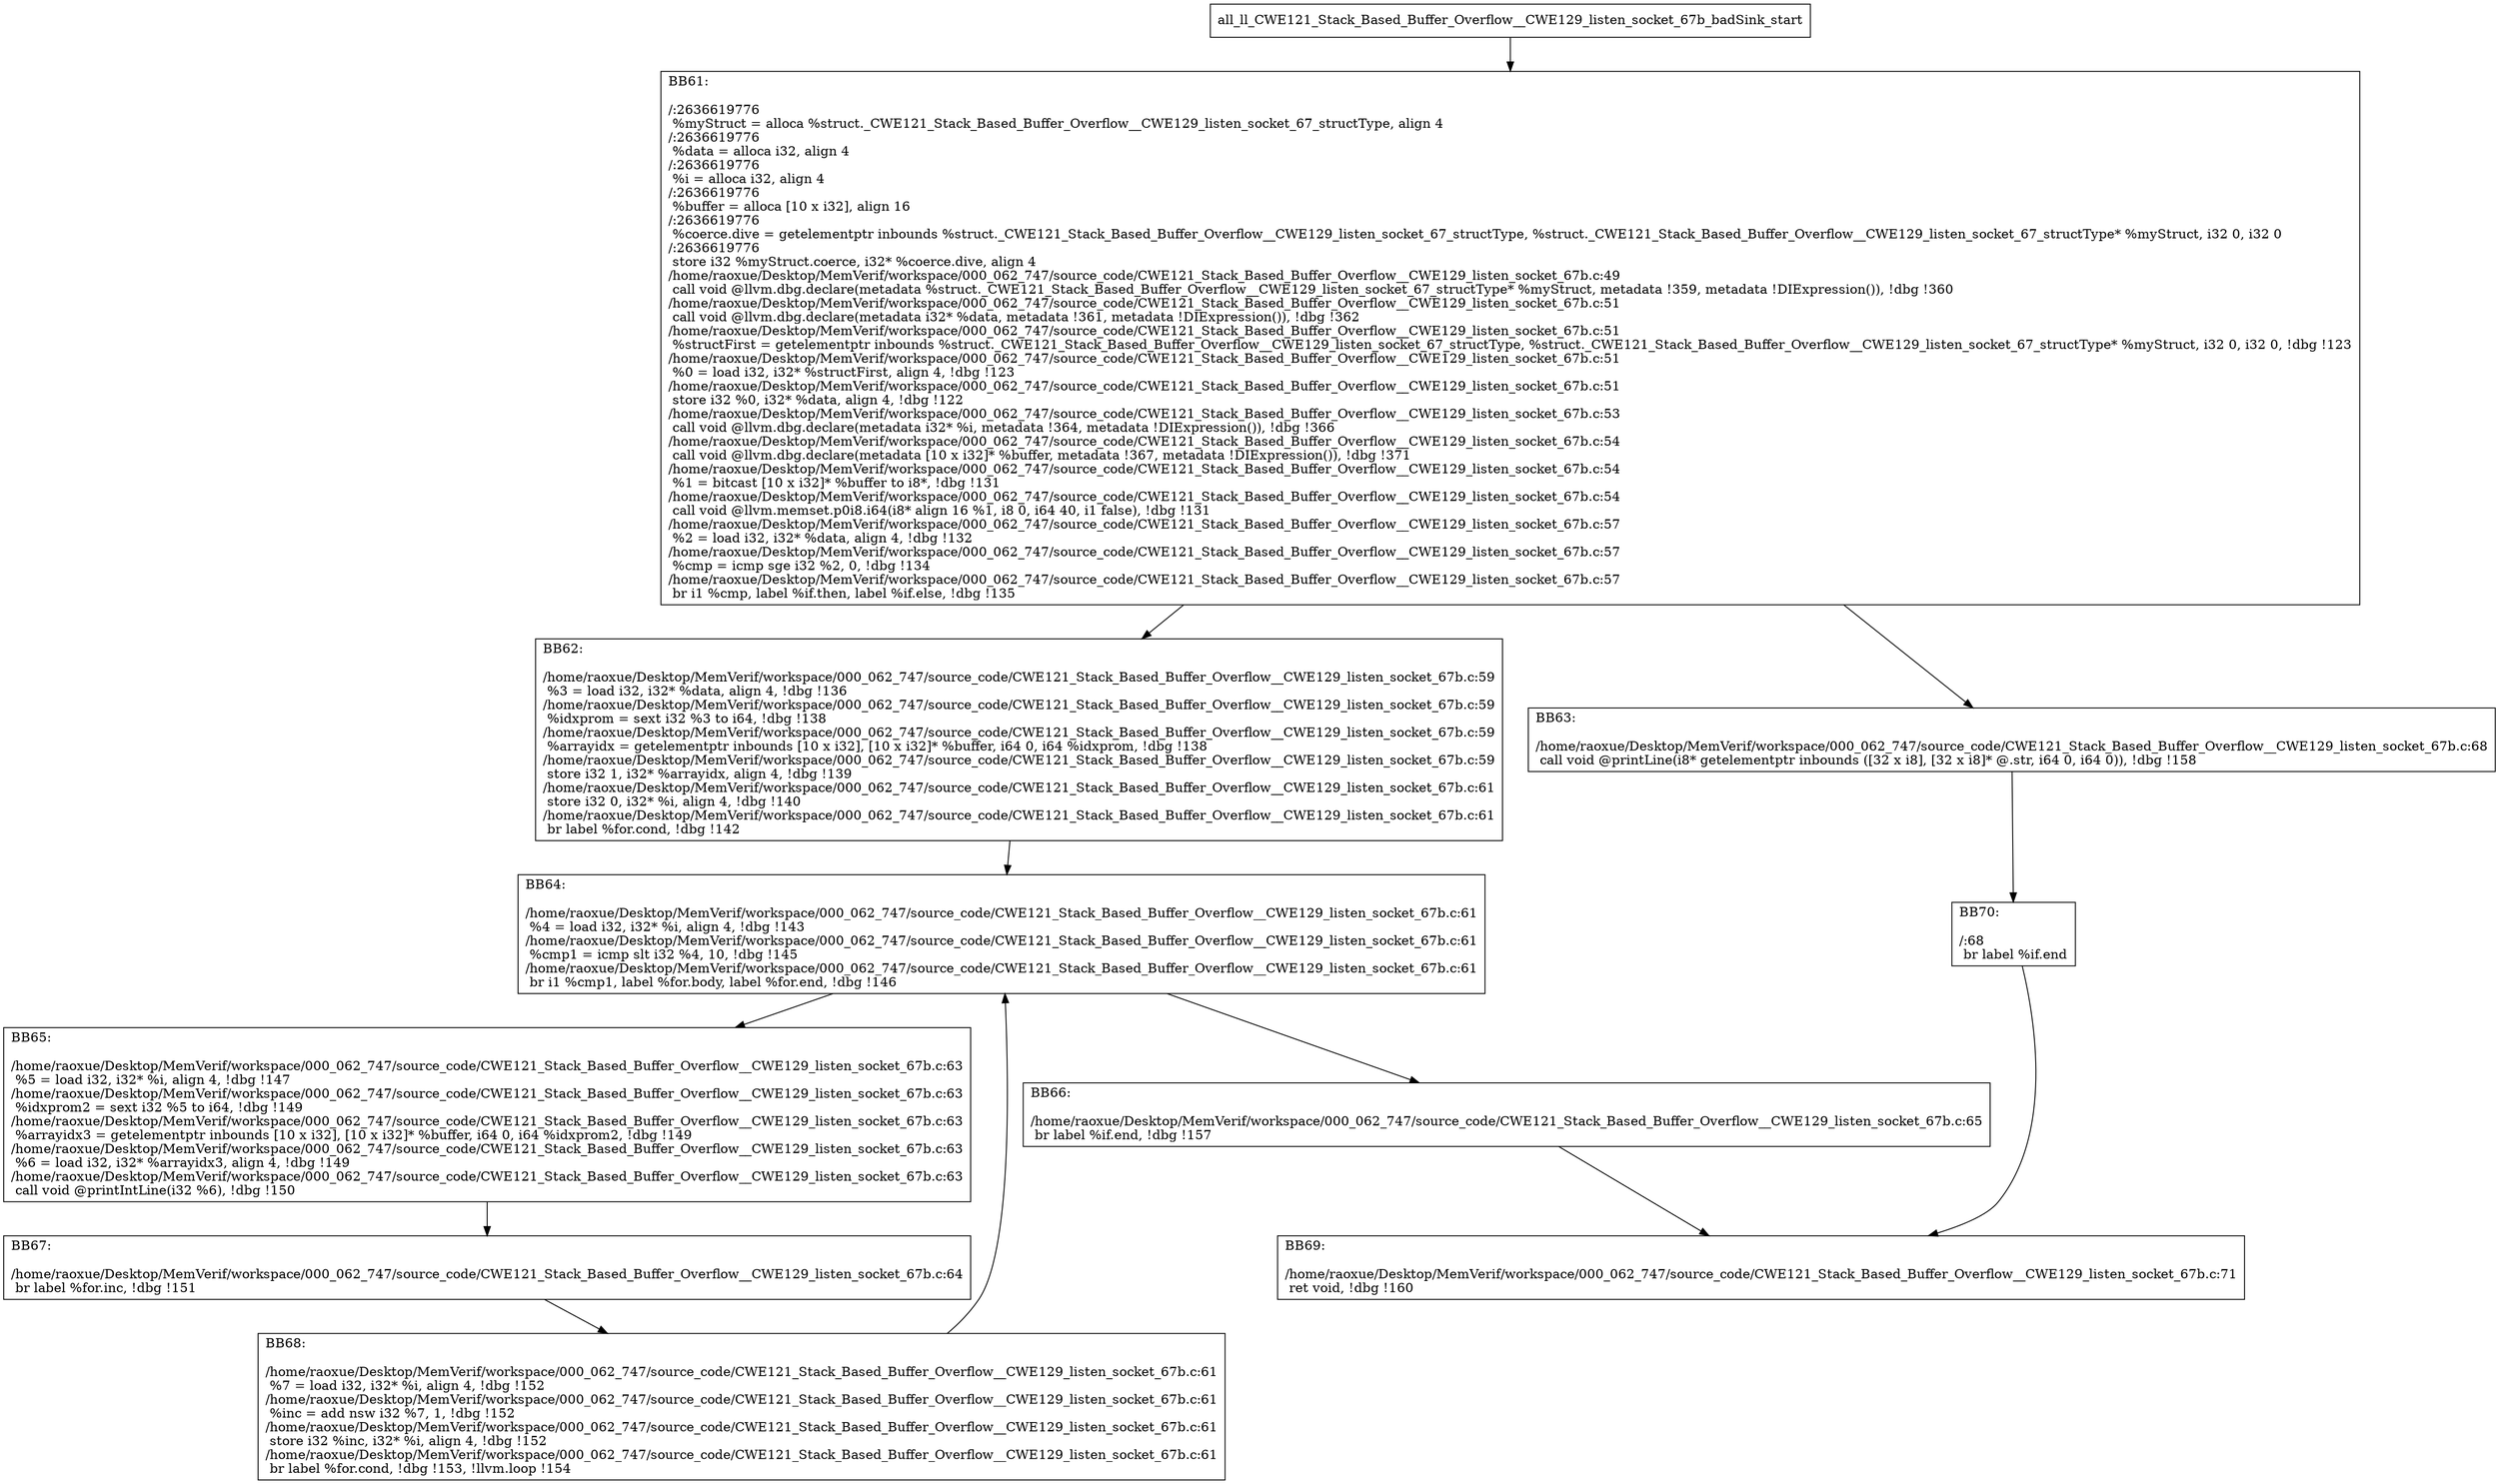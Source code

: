 digraph "CFG for'all_ll_CWE121_Stack_Based_Buffer_Overflow__CWE129_listen_socket_67b_badSink' function" {
	BBall_ll_CWE121_Stack_Based_Buffer_Overflow__CWE129_listen_socket_67b_badSink_start[shape=record,label="{all_ll_CWE121_Stack_Based_Buffer_Overflow__CWE129_listen_socket_67b_badSink_start}"];
	BBall_ll_CWE121_Stack_Based_Buffer_Overflow__CWE129_listen_socket_67b_badSink_start-> all_ll_CWE121_Stack_Based_Buffer_Overflow__CWE129_listen_socket_67b_badSinkBB61;
	all_ll_CWE121_Stack_Based_Buffer_Overflow__CWE129_listen_socket_67b_badSinkBB61 [shape=record, label="{BB61:\l\l/:2636619776\l
  %myStruct = alloca %struct._CWE121_Stack_Based_Buffer_Overflow__CWE129_listen_socket_67_structType, align 4\l
/:2636619776\l
  %data = alloca i32, align 4\l
/:2636619776\l
  %i = alloca i32, align 4\l
/:2636619776\l
  %buffer = alloca [10 x i32], align 16\l
/:2636619776\l
  %coerce.dive = getelementptr inbounds %struct._CWE121_Stack_Based_Buffer_Overflow__CWE129_listen_socket_67_structType, %struct._CWE121_Stack_Based_Buffer_Overflow__CWE129_listen_socket_67_structType* %myStruct, i32 0, i32 0\l
/:2636619776\l
  store i32 %myStruct.coerce, i32* %coerce.dive, align 4\l
/home/raoxue/Desktop/MemVerif/workspace/000_062_747/source_code/CWE121_Stack_Based_Buffer_Overflow__CWE129_listen_socket_67b.c:49\l
  call void @llvm.dbg.declare(metadata %struct._CWE121_Stack_Based_Buffer_Overflow__CWE129_listen_socket_67_structType* %myStruct, metadata !359, metadata !DIExpression()), !dbg !360\l
/home/raoxue/Desktop/MemVerif/workspace/000_062_747/source_code/CWE121_Stack_Based_Buffer_Overflow__CWE129_listen_socket_67b.c:51\l
  call void @llvm.dbg.declare(metadata i32* %data, metadata !361, metadata !DIExpression()), !dbg !362\l
/home/raoxue/Desktop/MemVerif/workspace/000_062_747/source_code/CWE121_Stack_Based_Buffer_Overflow__CWE129_listen_socket_67b.c:51\l
  %structFirst = getelementptr inbounds %struct._CWE121_Stack_Based_Buffer_Overflow__CWE129_listen_socket_67_structType, %struct._CWE121_Stack_Based_Buffer_Overflow__CWE129_listen_socket_67_structType* %myStruct, i32 0, i32 0, !dbg !123\l
/home/raoxue/Desktop/MemVerif/workspace/000_062_747/source_code/CWE121_Stack_Based_Buffer_Overflow__CWE129_listen_socket_67b.c:51\l
  %0 = load i32, i32* %structFirst, align 4, !dbg !123\l
/home/raoxue/Desktop/MemVerif/workspace/000_062_747/source_code/CWE121_Stack_Based_Buffer_Overflow__CWE129_listen_socket_67b.c:51\l
  store i32 %0, i32* %data, align 4, !dbg !122\l
/home/raoxue/Desktop/MemVerif/workspace/000_062_747/source_code/CWE121_Stack_Based_Buffer_Overflow__CWE129_listen_socket_67b.c:53\l
  call void @llvm.dbg.declare(metadata i32* %i, metadata !364, metadata !DIExpression()), !dbg !366\l
/home/raoxue/Desktop/MemVerif/workspace/000_062_747/source_code/CWE121_Stack_Based_Buffer_Overflow__CWE129_listen_socket_67b.c:54\l
  call void @llvm.dbg.declare(metadata [10 x i32]* %buffer, metadata !367, metadata !DIExpression()), !dbg !371\l
/home/raoxue/Desktop/MemVerif/workspace/000_062_747/source_code/CWE121_Stack_Based_Buffer_Overflow__CWE129_listen_socket_67b.c:54\l
  %1 = bitcast [10 x i32]* %buffer to i8*, !dbg !131\l
/home/raoxue/Desktop/MemVerif/workspace/000_062_747/source_code/CWE121_Stack_Based_Buffer_Overflow__CWE129_listen_socket_67b.c:54\l
  call void @llvm.memset.p0i8.i64(i8* align 16 %1, i8 0, i64 40, i1 false), !dbg !131\l
/home/raoxue/Desktop/MemVerif/workspace/000_062_747/source_code/CWE121_Stack_Based_Buffer_Overflow__CWE129_listen_socket_67b.c:57\l
  %2 = load i32, i32* %data, align 4, !dbg !132\l
/home/raoxue/Desktop/MemVerif/workspace/000_062_747/source_code/CWE121_Stack_Based_Buffer_Overflow__CWE129_listen_socket_67b.c:57\l
  %cmp = icmp sge i32 %2, 0, !dbg !134\l
/home/raoxue/Desktop/MemVerif/workspace/000_062_747/source_code/CWE121_Stack_Based_Buffer_Overflow__CWE129_listen_socket_67b.c:57\l
  br i1 %cmp, label %if.then, label %if.else, !dbg !135\l
}"];
	all_ll_CWE121_Stack_Based_Buffer_Overflow__CWE129_listen_socket_67b_badSinkBB61-> all_ll_CWE121_Stack_Based_Buffer_Overflow__CWE129_listen_socket_67b_badSinkBB62;
	all_ll_CWE121_Stack_Based_Buffer_Overflow__CWE129_listen_socket_67b_badSinkBB61-> all_ll_CWE121_Stack_Based_Buffer_Overflow__CWE129_listen_socket_67b_badSinkBB63;
	all_ll_CWE121_Stack_Based_Buffer_Overflow__CWE129_listen_socket_67b_badSinkBB62 [shape=record, label="{BB62:\l\l/home/raoxue/Desktop/MemVerif/workspace/000_062_747/source_code/CWE121_Stack_Based_Buffer_Overflow__CWE129_listen_socket_67b.c:59\l
  %3 = load i32, i32* %data, align 4, !dbg !136\l
/home/raoxue/Desktop/MemVerif/workspace/000_062_747/source_code/CWE121_Stack_Based_Buffer_Overflow__CWE129_listen_socket_67b.c:59\l
  %idxprom = sext i32 %3 to i64, !dbg !138\l
/home/raoxue/Desktop/MemVerif/workspace/000_062_747/source_code/CWE121_Stack_Based_Buffer_Overflow__CWE129_listen_socket_67b.c:59\l
  %arrayidx = getelementptr inbounds [10 x i32], [10 x i32]* %buffer, i64 0, i64 %idxprom, !dbg !138\l
/home/raoxue/Desktop/MemVerif/workspace/000_062_747/source_code/CWE121_Stack_Based_Buffer_Overflow__CWE129_listen_socket_67b.c:59\l
  store i32 1, i32* %arrayidx, align 4, !dbg !139\l
/home/raoxue/Desktop/MemVerif/workspace/000_062_747/source_code/CWE121_Stack_Based_Buffer_Overflow__CWE129_listen_socket_67b.c:61\l
  store i32 0, i32* %i, align 4, !dbg !140\l
/home/raoxue/Desktop/MemVerif/workspace/000_062_747/source_code/CWE121_Stack_Based_Buffer_Overflow__CWE129_listen_socket_67b.c:61\l
  br label %for.cond, !dbg !142\l
}"];
	all_ll_CWE121_Stack_Based_Buffer_Overflow__CWE129_listen_socket_67b_badSinkBB62-> all_ll_CWE121_Stack_Based_Buffer_Overflow__CWE129_listen_socket_67b_badSinkBB64;
	all_ll_CWE121_Stack_Based_Buffer_Overflow__CWE129_listen_socket_67b_badSinkBB64 [shape=record, label="{BB64:\l\l/home/raoxue/Desktop/MemVerif/workspace/000_062_747/source_code/CWE121_Stack_Based_Buffer_Overflow__CWE129_listen_socket_67b.c:61\l
  %4 = load i32, i32* %i, align 4, !dbg !143\l
/home/raoxue/Desktop/MemVerif/workspace/000_062_747/source_code/CWE121_Stack_Based_Buffer_Overflow__CWE129_listen_socket_67b.c:61\l
  %cmp1 = icmp slt i32 %4, 10, !dbg !145\l
/home/raoxue/Desktop/MemVerif/workspace/000_062_747/source_code/CWE121_Stack_Based_Buffer_Overflow__CWE129_listen_socket_67b.c:61\l
  br i1 %cmp1, label %for.body, label %for.end, !dbg !146\l
}"];
	all_ll_CWE121_Stack_Based_Buffer_Overflow__CWE129_listen_socket_67b_badSinkBB64-> all_ll_CWE121_Stack_Based_Buffer_Overflow__CWE129_listen_socket_67b_badSinkBB65;
	all_ll_CWE121_Stack_Based_Buffer_Overflow__CWE129_listen_socket_67b_badSinkBB64-> all_ll_CWE121_Stack_Based_Buffer_Overflow__CWE129_listen_socket_67b_badSinkBB66;
	all_ll_CWE121_Stack_Based_Buffer_Overflow__CWE129_listen_socket_67b_badSinkBB65 [shape=record, label="{BB65:\l\l/home/raoxue/Desktop/MemVerif/workspace/000_062_747/source_code/CWE121_Stack_Based_Buffer_Overflow__CWE129_listen_socket_67b.c:63\l
  %5 = load i32, i32* %i, align 4, !dbg !147\l
/home/raoxue/Desktop/MemVerif/workspace/000_062_747/source_code/CWE121_Stack_Based_Buffer_Overflow__CWE129_listen_socket_67b.c:63\l
  %idxprom2 = sext i32 %5 to i64, !dbg !149\l
/home/raoxue/Desktop/MemVerif/workspace/000_062_747/source_code/CWE121_Stack_Based_Buffer_Overflow__CWE129_listen_socket_67b.c:63\l
  %arrayidx3 = getelementptr inbounds [10 x i32], [10 x i32]* %buffer, i64 0, i64 %idxprom2, !dbg !149\l
/home/raoxue/Desktop/MemVerif/workspace/000_062_747/source_code/CWE121_Stack_Based_Buffer_Overflow__CWE129_listen_socket_67b.c:63\l
  %6 = load i32, i32* %arrayidx3, align 4, !dbg !149\l
/home/raoxue/Desktop/MemVerif/workspace/000_062_747/source_code/CWE121_Stack_Based_Buffer_Overflow__CWE129_listen_socket_67b.c:63\l
  call void @printIntLine(i32 %6), !dbg !150\l
}"];
	all_ll_CWE121_Stack_Based_Buffer_Overflow__CWE129_listen_socket_67b_badSinkBB65-> all_ll_CWE121_Stack_Based_Buffer_Overflow__CWE129_listen_socket_67b_badSinkBB67;
	all_ll_CWE121_Stack_Based_Buffer_Overflow__CWE129_listen_socket_67b_badSinkBB67 [shape=record, label="{BB67:\l\l/home/raoxue/Desktop/MemVerif/workspace/000_062_747/source_code/CWE121_Stack_Based_Buffer_Overflow__CWE129_listen_socket_67b.c:64\l
  br label %for.inc, !dbg !151\l
}"];
	all_ll_CWE121_Stack_Based_Buffer_Overflow__CWE129_listen_socket_67b_badSinkBB67-> all_ll_CWE121_Stack_Based_Buffer_Overflow__CWE129_listen_socket_67b_badSinkBB68;
	all_ll_CWE121_Stack_Based_Buffer_Overflow__CWE129_listen_socket_67b_badSinkBB68 [shape=record, label="{BB68:\l\l/home/raoxue/Desktop/MemVerif/workspace/000_062_747/source_code/CWE121_Stack_Based_Buffer_Overflow__CWE129_listen_socket_67b.c:61\l
  %7 = load i32, i32* %i, align 4, !dbg !152\l
/home/raoxue/Desktop/MemVerif/workspace/000_062_747/source_code/CWE121_Stack_Based_Buffer_Overflow__CWE129_listen_socket_67b.c:61\l
  %inc = add nsw i32 %7, 1, !dbg !152\l
/home/raoxue/Desktop/MemVerif/workspace/000_062_747/source_code/CWE121_Stack_Based_Buffer_Overflow__CWE129_listen_socket_67b.c:61\l
  store i32 %inc, i32* %i, align 4, !dbg !152\l
/home/raoxue/Desktop/MemVerif/workspace/000_062_747/source_code/CWE121_Stack_Based_Buffer_Overflow__CWE129_listen_socket_67b.c:61\l
  br label %for.cond, !dbg !153, !llvm.loop !154\l
}"];
	all_ll_CWE121_Stack_Based_Buffer_Overflow__CWE129_listen_socket_67b_badSinkBB68-> all_ll_CWE121_Stack_Based_Buffer_Overflow__CWE129_listen_socket_67b_badSinkBB64;
	all_ll_CWE121_Stack_Based_Buffer_Overflow__CWE129_listen_socket_67b_badSinkBB66 [shape=record, label="{BB66:\l\l/home/raoxue/Desktop/MemVerif/workspace/000_062_747/source_code/CWE121_Stack_Based_Buffer_Overflow__CWE129_listen_socket_67b.c:65\l
  br label %if.end, !dbg !157\l
}"];
	all_ll_CWE121_Stack_Based_Buffer_Overflow__CWE129_listen_socket_67b_badSinkBB66-> all_ll_CWE121_Stack_Based_Buffer_Overflow__CWE129_listen_socket_67b_badSinkBB69;
	all_ll_CWE121_Stack_Based_Buffer_Overflow__CWE129_listen_socket_67b_badSinkBB63 [shape=record, label="{BB63:\l\l/home/raoxue/Desktop/MemVerif/workspace/000_062_747/source_code/CWE121_Stack_Based_Buffer_Overflow__CWE129_listen_socket_67b.c:68\l
  call void @printLine(i8* getelementptr inbounds ([32 x i8], [32 x i8]* @.str, i64 0, i64 0)), !dbg !158\l
}"];
	all_ll_CWE121_Stack_Based_Buffer_Overflow__CWE129_listen_socket_67b_badSinkBB63-> all_ll_CWE121_Stack_Based_Buffer_Overflow__CWE129_listen_socket_67b_badSinkBB70;
	all_ll_CWE121_Stack_Based_Buffer_Overflow__CWE129_listen_socket_67b_badSinkBB70 [shape=record, label="{BB70:\l\l/:68\l
  br label %if.end\l
}"];
	all_ll_CWE121_Stack_Based_Buffer_Overflow__CWE129_listen_socket_67b_badSinkBB70-> all_ll_CWE121_Stack_Based_Buffer_Overflow__CWE129_listen_socket_67b_badSinkBB69;
	all_ll_CWE121_Stack_Based_Buffer_Overflow__CWE129_listen_socket_67b_badSinkBB69 [shape=record, label="{BB69:\l\l/home/raoxue/Desktop/MemVerif/workspace/000_062_747/source_code/CWE121_Stack_Based_Buffer_Overflow__CWE129_listen_socket_67b.c:71\l
  ret void, !dbg !160\l
}"];
}
